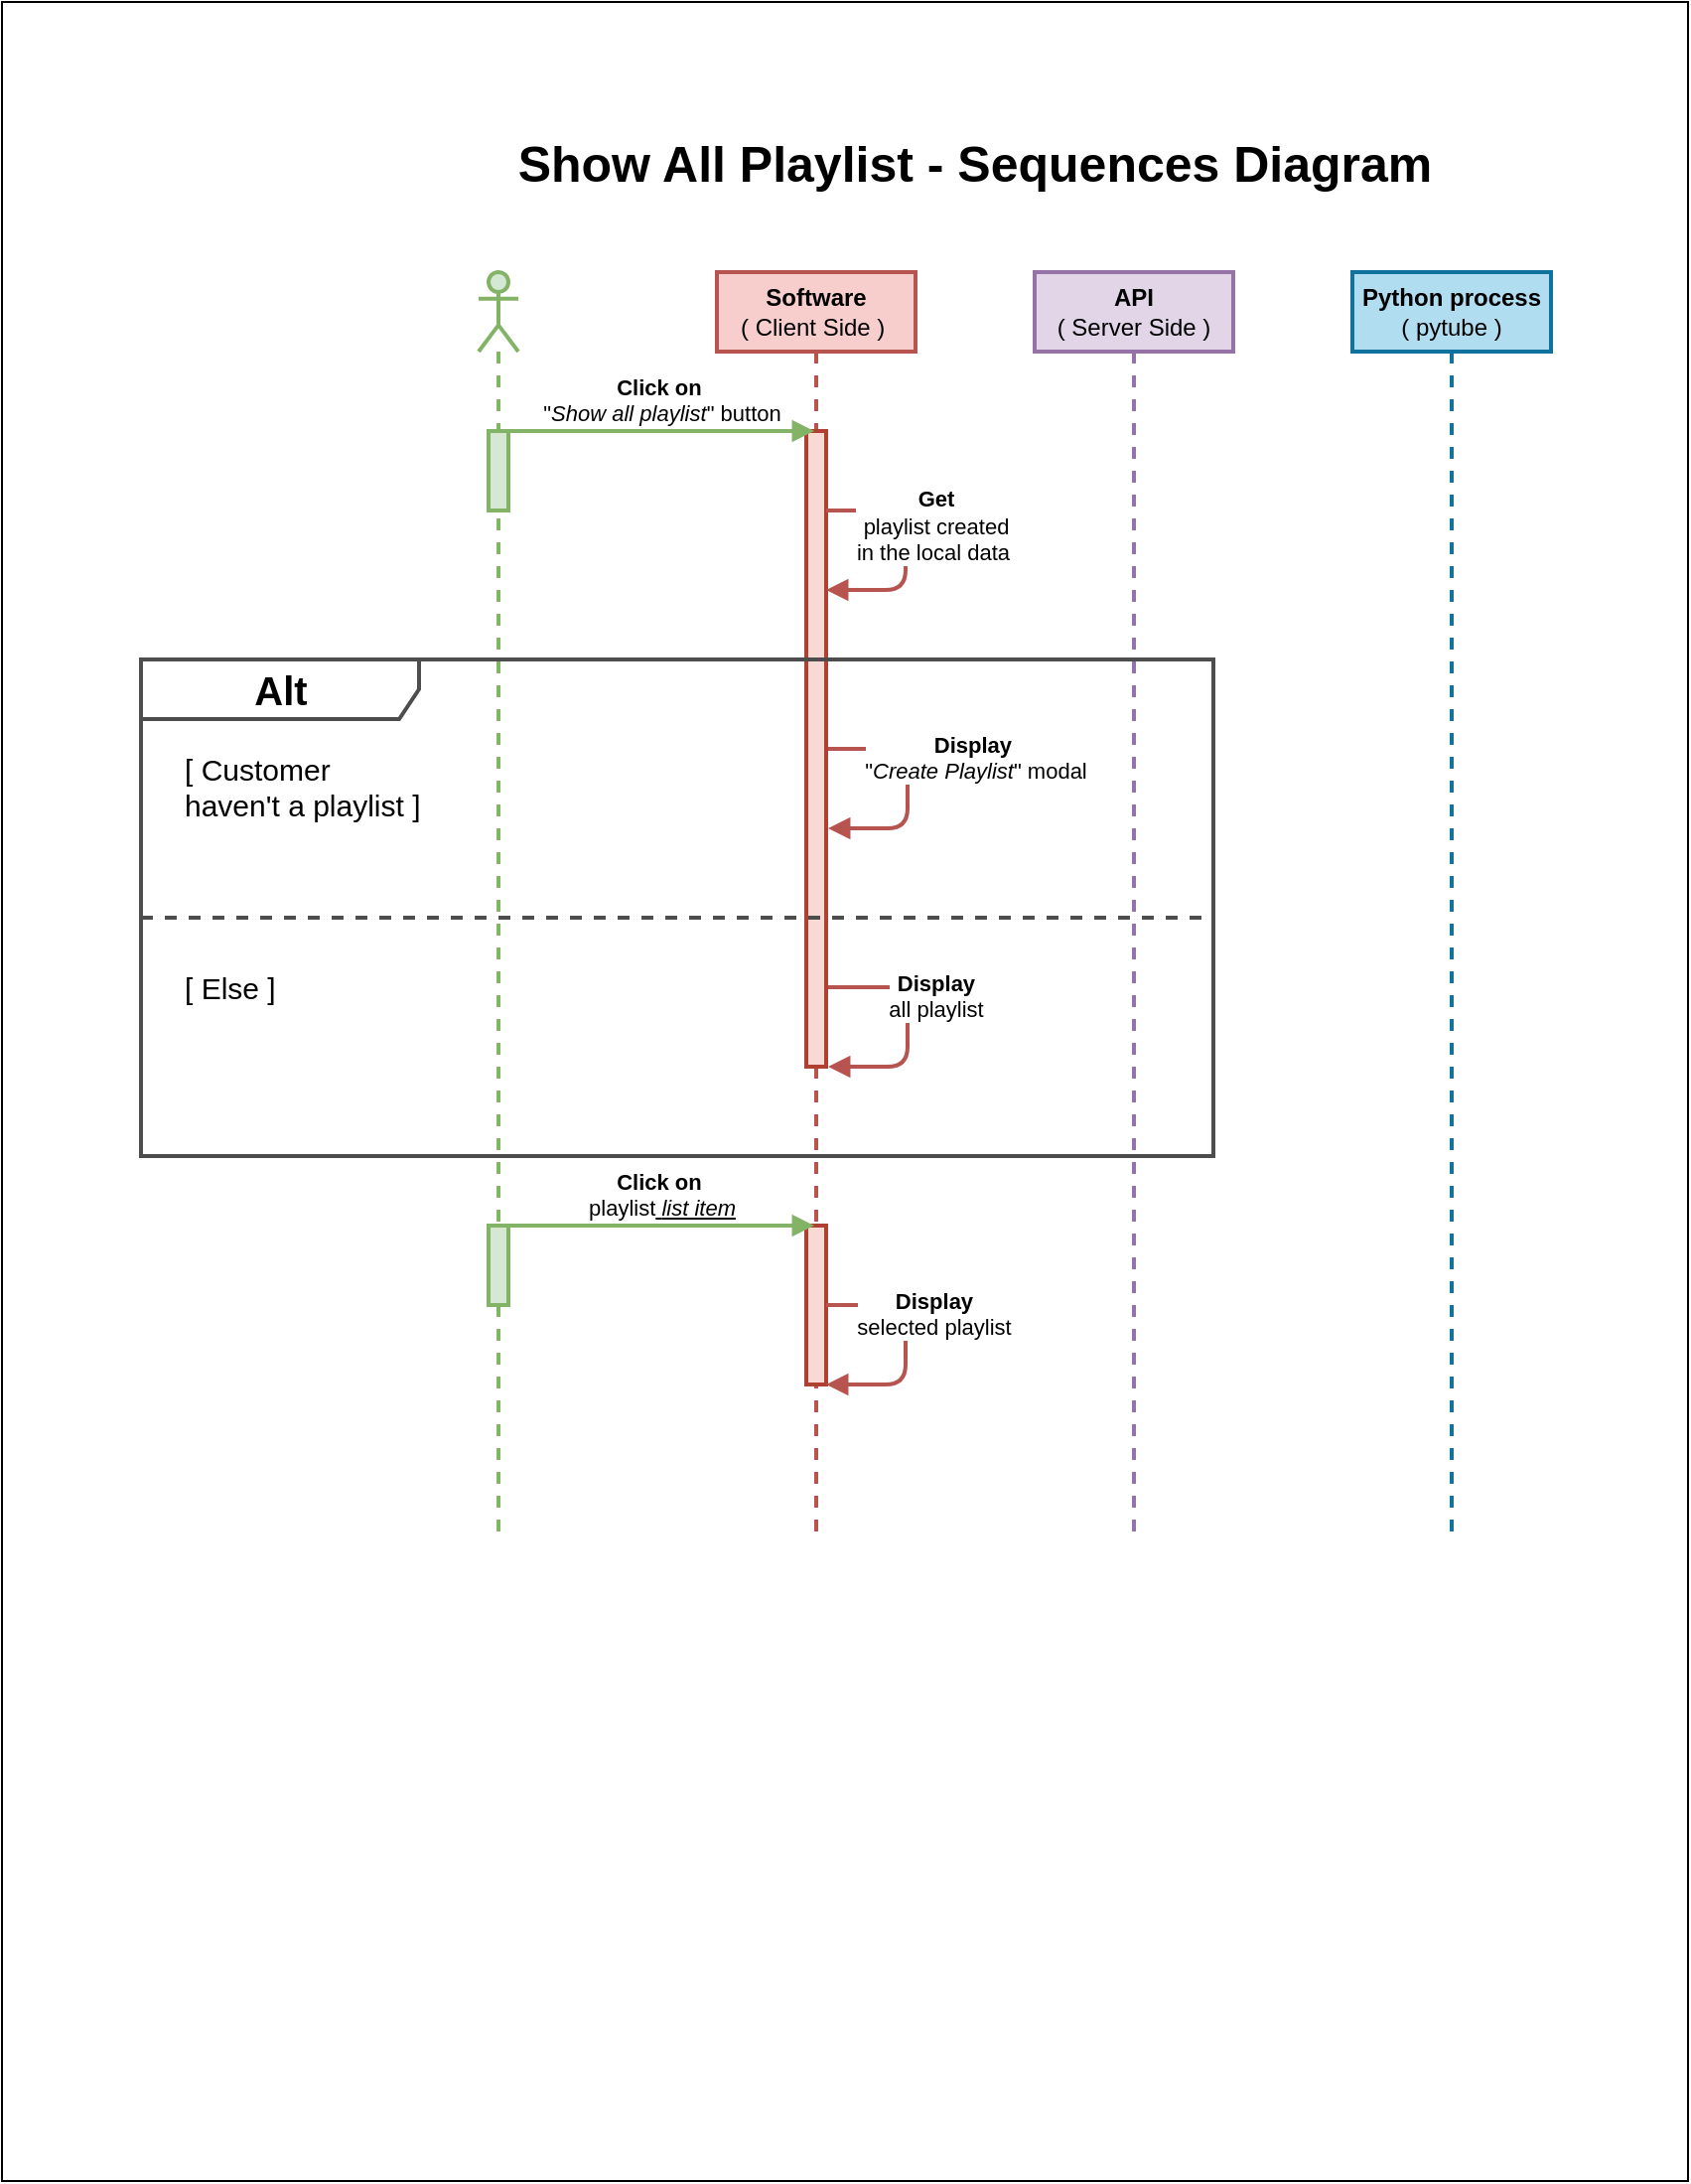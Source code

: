 <mxfile>
    <diagram id="lE01P9NT-ZAjJsfw5CPi" name="Page-1">
        <mxGraphModel dx="1440" dy="1101" grid="0" gridSize="10" guides="1" tooltips="1" connect="1" arrows="1" fold="1" page="1" pageScale="1" pageWidth="850" pageHeight="1100" background="#ffffff" math="0" shadow="0">
            <root>
                <mxCell id="0"/>
                <mxCell id="1" parent="0"/>
                <mxCell id="37" value="" style="rounded=0;whiteSpace=wrap;html=1;fillColor=none;strokeColor=#000000;" vertex="1" parent="1">
                    <mxGeometry width="849" height="1097" as="geometry"/>
                </mxCell>
                <mxCell id="2" value="" style="shape=umlLifeline;participant=umlActor;perimeter=lifelinePerimeter;whiteSpace=wrap;html=1;container=0;collapsible=0;recursiveResize=0;verticalAlign=top;spacingTop=36;outlineConnect=0;strokeWidth=2;strokeColor=#82b366;fillColor=#d5e8d4;" vertex="1" parent="1">
                    <mxGeometry x="240" y="136" width="20" height="640" as="geometry"/>
                </mxCell>
                <mxCell id="3" value="&lt;b&gt;Software&lt;/b&gt;&lt;br&gt;( Client Side )&amp;nbsp;" style="shape=umlLifeline;perimeter=lifelinePerimeter;whiteSpace=wrap;html=1;container=1;collapsible=0;recursiveResize=0;outlineConnect=0;strokeColor=#b85450;strokeWidth=2;fillColor=#f8cecc;fontColor=#000000;" vertex="1" parent="1">
                    <mxGeometry x="360" y="136" width="100" height="640" as="geometry"/>
                </mxCell>
                <mxCell id="4" value="" style="html=1;points=[];perimeter=orthogonalPerimeter;strokeColor=#ae4132;strokeWidth=2;fillColor=#fad9d5;" vertex="1" parent="3">
                    <mxGeometry x="45" y="80" width="10" height="320" as="geometry"/>
                </mxCell>
                <mxCell id="26" value="&lt;b&gt;Get&lt;br&gt;&lt;/b&gt;playlist created&lt;br&gt;in the local data&amp;nbsp;" style="html=1;verticalAlign=bottom;endArrow=block;fontColor=#000000;labelBackgroundColor=#FFFFFF;strokeWidth=2;fillColor=#f8cecc;strokeColor=#b85450;" edge="1" parent="3">
                    <mxGeometry x="0.167" y="15" width="80" relative="1" as="geometry">
                        <mxPoint x="55" y="120.0" as="sourcePoint"/>
                        <mxPoint x="55" y="160.0" as="targetPoint"/>
                        <Array as="points">
                            <mxPoint x="95" y="120"/>
                            <mxPoint x="95" y="160"/>
                        </Array>
                        <mxPoint as="offset"/>
                    </mxGeometry>
                </mxCell>
                <mxCell id="33" value="" style="html=1;points=[];perimeter=orthogonalPerimeter;strokeColor=#ae4132;strokeWidth=2;fillColor=#fad9d5;" vertex="1" parent="3">
                    <mxGeometry x="45" y="480" width="10" height="80" as="geometry"/>
                </mxCell>
                <mxCell id="36" value="&lt;b&gt;Display&lt;/b&gt;&lt;br&gt;selected playlist" style="html=1;verticalAlign=bottom;endArrow=block;fontColor=#000000;labelBackgroundColor=#FFFFFF;strokeWidth=2;fillColor=#f8cecc;strokeColor=#b85450;" edge="1" parent="3">
                    <mxGeometry y="14" width="80" relative="1" as="geometry">
                        <mxPoint x="55" y="520.0" as="sourcePoint"/>
                        <mxPoint x="55" y="560.0" as="targetPoint"/>
                        <Array as="points">
                            <mxPoint x="95" y="520"/>
                            <mxPoint x="95" y="560"/>
                        </Array>
                        <mxPoint as="offset"/>
                    </mxGeometry>
                </mxCell>
                <mxCell id="5" value="&lt;b&gt;API&lt;/b&gt;&lt;br&gt;( Server Side )" style="shape=umlLifeline;perimeter=lifelinePerimeter;whiteSpace=wrap;html=1;container=1;collapsible=0;recursiveResize=0;outlineConnect=0;strokeColor=#9673a6;strokeWidth=2;fillColor=#e1d5e7;fontColor=#000000;" vertex="1" parent="1">
                    <mxGeometry x="520" y="136" width="100" height="640" as="geometry"/>
                </mxCell>
                <mxCell id="7" value="&lt;b&gt;Python process&lt;/b&gt;&lt;br&gt;( pytube )" style="shape=umlLifeline;perimeter=lifelinePerimeter;whiteSpace=wrap;html=1;container=1;collapsible=0;recursiveResize=0;outlineConnect=0;strokeColor=#10739e;strokeWidth=2;fillColor=#b1ddf0;fontColor=#000000;" vertex="1" parent="1">
                    <mxGeometry x="680" y="136" width="100" height="640" as="geometry"/>
                </mxCell>
                <mxCell id="19" value="Show All Playlist - Sequences Diagram" style="text;align=center;fontStyle=1;verticalAlign=middle;spacingLeft=3;spacingRight=3;strokeColor=none;rotatable=0;points=[[0,0.5],[1,0.5]];portConstraint=eastwest;fontColor=#000000;fontSize=25;" vertex="1" parent="1">
                    <mxGeometry x="450" y="66" width="80" height="26" as="geometry"/>
                </mxCell>
                <mxCell id="23" value="" style="html=1;points=[];perimeter=orthogonalPerimeter;strokeColor=#82b366;strokeWidth=2;fillColor=#d5e8d4;" vertex="1" parent="1">
                    <mxGeometry x="245" y="216" width="10" height="40" as="geometry"/>
                </mxCell>
                <mxCell id="25" value="&lt;b&gt;Click on&amp;nbsp;&lt;/b&gt;&lt;br&gt;&quot;&lt;i&gt;Show all playlist&lt;/i&gt;&quot; button" style="html=1;verticalAlign=bottom;endArrow=block;fontColor=#000000;labelBackgroundColor=none;strokeWidth=2;fillColor=#d5e8d4;gradientColor=#97d077;strokeColor=#82b366;" edge="1" parent="1" target="3">
                    <mxGeometry width="80" relative="1" as="geometry">
                        <mxPoint x="255.0" y="216" as="sourcePoint"/>
                        <mxPoint x="335.0" y="216" as="targetPoint"/>
                        <mxPoint as="offset"/>
                    </mxGeometry>
                </mxCell>
                <mxCell id="28" value="&lt;b&gt;&lt;font style=&quot;font-size: 20px&quot;&gt;Alt&lt;/font&gt;&lt;/b&gt;" style="shape=umlFrame;tabWidth=110;tabHeight=30;tabPosition=left;html=1;boundedLbl=1;labelInHeader=1;width=140;height=30;fillColor=none;strokeColor=#4D4D4D;strokeWidth=2;fontColor=#000000;" vertex="1" parent="1">
                    <mxGeometry x="70" y="331" width="540" height="250" as="geometry"/>
                </mxCell>
                <mxCell id="29" value="[ Customer &#10;haven't a playlist ]" style="text;fontColor=#000000;fontSize=15;" vertex="1" parent="28">
                    <mxGeometry width="100" height="20" relative="1" as="geometry">
                        <mxPoint x="20" y="40" as="offset"/>
                    </mxGeometry>
                </mxCell>
                <mxCell id="30" value="[ Else ]" style="line;strokeWidth=2;dashed=1;labelPosition=center;verticalLabelPosition=bottom;align=left;verticalAlign=top;spacingLeft=20;spacingTop=15;fontColor=#000000;strokeColor=#4D4D4D;labelBackgroundColor=none;fontSize=15;" vertex="1" parent="28">
                    <mxGeometry y="125" width="540" height="10" as="geometry"/>
                </mxCell>
                <mxCell id="31" value="&lt;b&gt;Display&amp;nbsp;&lt;/b&gt;&lt;br&gt;&quot;&lt;i&gt;Create Playlist&lt;/i&gt;&quot; modal" style="html=1;verticalAlign=bottom;endArrow=block;fontColor=#000000;labelBackgroundColor=#FFFFFF;strokeWidth=2;fillColor=#f8cecc;strokeColor=#b85450;" edge="1" parent="28">
                    <mxGeometry y="34" width="80" relative="1" as="geometry">
                        <mxPoint x="346" y="45.0" as="sourcePoint"/>
                        <mxPoint x="346" y="85.0" as="targetPoint"/>
                        <Array as="points">
                            <mxPoint x="386" y="45"/>
                            <mxPoint x="386" y="85"/>
                        </Array>
                        <mxPoint as="offset"/>
                    </mxGeometry>
                </mxCell>
                <mxCell id="32" value="&lt;b&gt;Display&lt;/b&gt;&lt;br&gt;all playlist" style="html=1;verticalAlign=bottom;endArrow=block;fontColor=#000000;labelBackgroundColor=#FFFFFF;strokeWidth=2;fillColor=#f8cecc;strokeColor=#b85450;" edge="1" parent="28">
                    <mxGeometry y="14" width="80" relative="1" as="geometry">
                        <mxPoint x="346" y="165.0" as="sourcePoint"/>
                        <mxPoint x="346" y="205.0" as="targetPoint"/>
                        <Array as="points">
                            <mxPoint x="386" y="165"/>
                            <mxPoint x="386" y="205"/>
                        </Array>
                        <mxPoint as="offset"/>
                    </mxGeometry>
                </mxCell>
                <mxCell id="34" value="" style="html=1;points=[];perimeter=orthogonalPerimeter;strokeColor=#82b366;strokeWidth=2;fillColor=#d5e8d4;" vertex="1" parent="1">
                    <mxGeometry x="245" y="616" width="10" height="40" as="geometry"/>
                </mxCell>
                <mxCell id="35" value="&lt;b&gt;Click on&amp;nbsp;&lt;/b&gt;&lt;br&gt;playlist&lt;u&gt; &lt;i&gt;list item&lt;/i&gt;&lt;/u&gt;" style="html=1;verticalAlign=bottom;endArrow=block;fontColor=#000000;labelBackgroundColor=none;strokeWidth=2;fillColor=#d5e8d4;gradientColor=#97d077;strokeColor=#82b366;" edge="1" parent="1">
                    <mxGeometry width="80" relative="1" as="geometry">
                        <mxPoint x="255.0" y="616" as="sourcePoint"/>
                        <mxPoint x="409" y="616" as="targetPoint"/>
                        <mxPoint as="offset"/>
                    </mxGeometry>
                </mxCell>
            </root>
        </mxGraphModel>
    </diagram>
</mxfile>